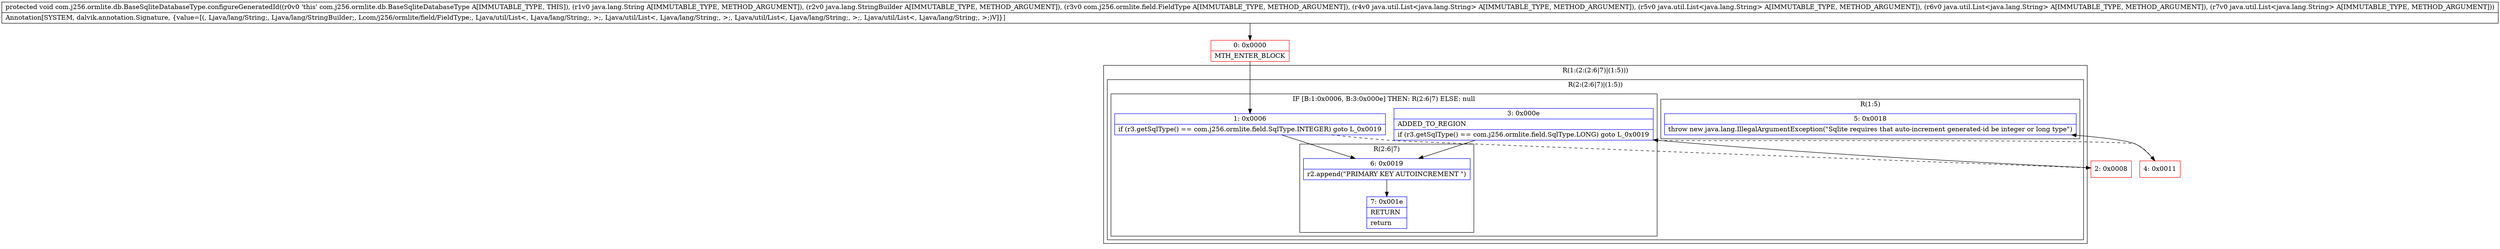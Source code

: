 digraph "CFG forcom.j256.ormlite.db.BaseSqliteDatabaseType.configureGeneratedId(Ljava\/lang\/String;Ljava\/lang\/StringBuilder;Lcom\/j256\/ormlite\/field\/FieldType;Ljava\/util\/List;Ljava\/util\/List;Ljava\/util\/List;Ljava\/util\/List;)V" {
subgraph cluster_Region_1111988524 {
label = "R(1:(2:(2:6|7)|(1:5)))";
node [shape=record,color=blue];
subgraph cluster_Region_840428739 {
label = "R(2:(2:6|7)|(1:5))";
node [shape=record,color=blue];
subgraph cluster_IfRegion_1493421829 {
label = "IF [B:1:0x0006, B:3:0x000e] THEN: R(2:6|7) ELSE: null";
node [shape=record,color=blue];
Node_1 [shape=record,label="{1\:\ 0x0006|if (r3.getSqlType() == com.j256.ormlite.field.SqlType.INTEGER) goto L_0x0019\l}"];
Node_3 [shape=record,label="{3\:\ 0x000e|ADDED_TO_REGION\l|if (r3.getSqlType() == com.j256.ormlite.field.SqlType.LONG) goto L_0x0019\l}"];
subgraph cluster_Region_307100422 {
label = "R(2:6|7)";
node [shape=record,color=blue];
Node_6 [shape=record,label="{6\:\ 0x0019|r2.append(\"PRIMARY KEY AUTOINCREMENT \")\l}"];
Node_7 [shape=record,label="{7\:\ 0x001e|RETURN\l|return\l}"];
}
}
subgraph cluster_Region_1824362138 {
label = "R(1:5)";
node [shape=record,color=blue];
Node_5 [shape=record,label="{5\:\ 0x0018|throw new java.lang.IllegalArgumentException(\"Sqlite requires that auto\-increment generated\-id be integer or long type\")\l}"];
}
}
}
Node_0 [shape=record,color=red,label="{0\:\ 0x0000|MTH_ENTER_BLOCK\l}"];
Node_2 [shape=record,color=red,label="{2\:\ 0x0008}"];
Node_4 [shape=record,color=red,label="{4\:\ 0x0011}"];
MethodNode[shape=record,label="{protected void com.j256.ormlite.db.BaseSqliteDatabaseType.configureGeneratedId((r0v0 'this' com.j256.ormlite.db.BaseSqliteDatabaseType A[IMMUTABLE_TYPE, THIS]), (r1v0 java.lang.String A[IMMUTABLE_TYPE, METHOD_ARGUMENT]), (r2v0 java.lang.StringBuilder A[IMMUTABLE_TYPE, METHOD_ARGUMENT]), (r3v0 com.j256.ormlite.field.FieldType A[IMMUTABLE_TYPE, METHOD_ARGUMENT]), (r4v0 java.util.List\<java.lang.String\> A[IMMUTABLE_TYPE, METHOD_ARGUMENT]), (r5v0 java.util.List\<java.lang.String\> A[IMMUTABLE_TYPE, METHOD_ARGUMENT]), (r6v0 java.util.List\<java.lang.String\> A[IMMUTABLE_TYPE, METHOD_ARGUMENT]), (r7v0 java.util.List\<java.lang.String\> A[IMMUTABLE_TYPE, METHOD_ARGUMENT]))  | Annotation[SYSTEM, dalvik.annotation.Signature, \{value=[(, Ljava\/lang\/String;, Ljava\/lang\/StringBuilder;, Lcom\/j256\/ormlite\/field\/FieldType;, Ljava\/util\/List\<, Ljava\/lang\/String;, \>;, Ljava\/util\/List\<, Ljava\/lang\/String;, \>;, Ljava\/util\/List\<, Ljava\/lang\/String;, \>;, Ljava\/util\/List\<, Ljava\/lang\/String;, \>;)V]\}]\l}"];
MethodNode -> Node_0;
Node_1 -> Node_2[style=dashed];
Node_1 -> Node_6;
Node_3 -> Node_4[style=dashed];
Node_3 -> Node_6;
Node_6 -> Node_7;
Node_0 -> Node_1;
Node_2 -> Node_3;
Node_4 -> Node_5;
}

